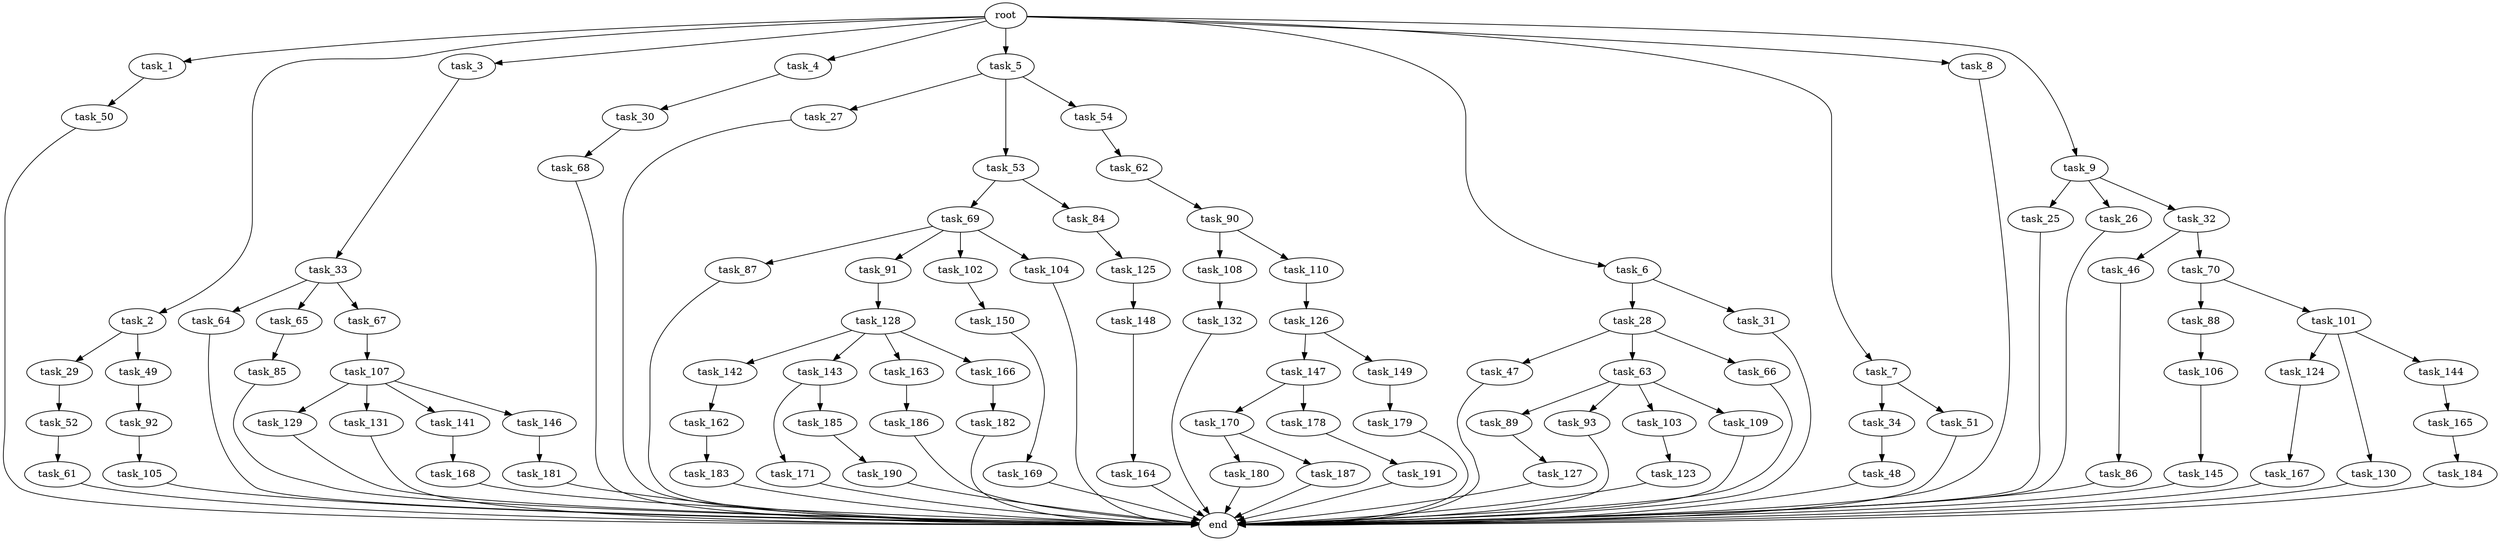 digraph G {
  root [size="0.000000"];
  task_1 [size="102.400000"];
  task_2 [size="102.400000"];
  task_3 [size="102.400000"];
  task_4 [size="102.400000"];
  task_5 [size="102.400000"];
  task_6 [size="102.400000"];
  task_7 [size="102.400000"];
  task_8 [size="102.400000"];
  task_9 [size="102.400000"];
  task_25 [size="3435973836.800000"];
  task_26 [size="3435973836.800000"];
  task_27 [size="54975581388.800003"];
  task_28 [size="7730941132.800000"];
  task_29 [size="54975581388.800003"];
  task_30 [size="30923764531.200001"];
  task_31 [size="7730941132.800000"];
  task_32 [size="3435973836.800000"];
  task_33 [size="54975581388.800003"];
  task_34 [size="21474836480.000000"];
  task_46 [size="42090679500.800003"];
  task_47 [size="30923764531.200001"];
  task_48 [size="69578470195.199997"];
  task_49 [size="54975581388.800003"];
  task_50 [size="7730941132.800000"];
  task_51 [size="21474836480.000000"];
  task_52 [size="69578470195.199997"];
  task_53 [size="54975581388.800003"];
  task_54 [size="54975581388.800003"];
  task_61 [size="21474836480.000000"];
  task_62 [size="3435973836.800000"];
  task_63 [size="30923764531.200001"];
  task_64 [size="85899345920.000000"];
  task_65 [size="85899345920.000000"];
  task_66 [size="30923764531.200001"];
  task_67 [size="85899345920.000000"];
  task_68 [size="42090679500.800003"];
  task_69 [size="54975581388.800003"];
  task_70 [size="42090679500.800003"];
  task_84 [size="54975581388.800003"];
  task_85 [size="85899345920.000000"];
  task_86 [size="21474836480.000000"];
  task_87 [size="69578470195.199997"];
  task_88 [size="54975581388.800003"];
  task_89 [size="13743895347.200001"];
  task_90 [size="21474836480.000000"];
  task_91 [size="69578470195.199997"];
  task_92 [size="42090679500.800003"];
  task_93 [size="13743895347.200001"];
  task_101 [size="54975581388.800003"];
  task_102 [size="69578470195.199997"];
  task_103 [size="13743895347.200001"];
  task_104 [size="69578470195.199997"];
  task_105 [size="42090679500.800003"];
  task_106 [size="85899345920.000000"];
  task_107 [size="7730941132.800000"];
  task_108 [size="7730941132.800000"];
  task_109 [size="13743895347.200001"];
  task_110 [size="7730941132.800000"];
  task_123 [size="69578470195.199997"];
  task_124 [size="85899345920.000000"];
  task_125 [size="54975581388.800003"];
  task_126 [size="21474836480.000000"];
  task_127 [size="7730941132.800000"];
  task_128 [size="85899345920.000000"];
  task_129 [size="3435973836.800000"];
  task_130 [size="85899345920.000000"];
  task_131 [size="3435973836.800000"];
  task_132 [size="85899345920.000000"];
  task_141 [size="3435973836.800000"];
  task_142 [size="3435973836.800000"];
  task_143 [size="3435973836.800000"];
  task_144 [size="85899345920.000000"];
  task_145 [size="42090679500.800003"];
  task_146 [size="3435973836.800000"];
  task_147 [size="13743895347.200001"];
  task_148 [size="85899345920.000000"];
  task_149 [size="13743895347.200001"];
  task_150 [size="30923764531.200001"];
  task_162 [size="7730941132.800000"];
  task_163 [size="3435973836.800000"];
  task_164 [size="7730941132.800000"];
  task_165 [size="21474836480.000000"];
  task_166 [size="3435973836.800000"];
  task_167 [size="21474836480.000000"];
  task_168 [size="7730941132.800000"];
  task_169 [size="21474836480.000000"];
  task_170 [size="30923764531.200001"];
  task_171 [size="42090679500.800003"];
  task_178 [size="30923764531.200001"];
  task_179 [size="85899345920.000000"];
  task_180 [size="21474836480.000000"];
  task_181 [size="7730941132.800000"];
  task_182 [size="42090679500.800003"];
  task_183 [size="42090679500.800003"];
  task_184 [size="85899345920.000000"];
  task_185 [size="42090679500.800003"];
  task_186 [size="54975581388.800003"];
  task_187 [size="21474836480.000000"];
  task_190 [size="42090679500.800003"];
  task_191 [size="85899345920.000000"];
  end [size="0.000000"];

  root -> task_1 [size="1.000000"];
  root -> task_2 [size="1.000000"];
  root -> task_3 [size="1.000000"];
  root -> task_4 [size="1.000000"];
  root -> task_5 [size="1.000000"];
  root -> task_6 [size="1.000000"];
  root -> task_7 [size="1.000000"];
  root -> task_8 [size="1.000000"];
  root -> task_9 [size="1.000000"];
  task_1 -> task_50 [size="75497472.000000"];
  task_2 -> task_29 [size="536870912.000000"];
  task_2 -> task_49 [size="536870912.000000"];
  task_3 -> task_33 [size="536870912.000000"];
  task_4 -> task_30 [size="301989888.000000"];
  task_5 -> task_27 [size="536870912.000000"];
  task_5 -> task_53 [size="536870912.000000"];
  task_5 -> task_54 [size="536870912.000000"];
  task_6 -> task_28 [size="75497472.000000"];
  task_6 -> task_31 [size="75497472.000000"];
  task_7 -> task_34 [size="209715200.000000"];
  task_7 -> task_51 [size="209715200.000000"];
  task_8 -> end [size="1.000000"];
  task_9 -> task_25 [size="33554432.000000"];
  task_9 -> task_26 [size="33554432.000000"];
  task_9 -> task_32 [size="33554432.000000"];
  task_25 -> end [size="1.000000"];
  task_26 -> end [size="1.000000"];
  task_27 -> end [size="1.000000"];
  task_28 -> task_47 [size="301989888.000000"];
  task_28 -> task_63 [size="301989888.000000"];
  task_28 -> task_66 [size="301989888.000000"];
  task_29 -> task_52 [size="679477248.000000"];
  task_30 -> task_68 [size="411041792.000000"];
  task_31 -> end [size="1.000000"];
  task_32 -> task_46 [size="411041792.000000"];
  task_32 -> task_70 [size="411041792.000000"];
  task_33 -> task_64 [size="838860800.000000"];
  task_33 -> task_65 [size="838860800.000000"];
  task_33 -> task_67 [size="838860800.000000"];
  task_34 -> task_48 [size="679477248.000000"];
  task_46 -> task_86 [size="209715200.000000"];
  task_47 -> end [size="1.000000"];
  task_48 -> end [size="1.000000"];
  task_49 -> task_92 [size="411041792.000000"];
  task_50 -> end [size="1.000000"];
  task_51 -> end [size="1.000000"];
  task_52 -> task_61 [size="209715200.000000"];
  task_53 -> task_69 [size="536870912.000000"];
  task_53 -> task_84 [size="536870912.000000"];
  task_54 -> task_62 [size="33554432.000000"];
  task_61 -> end [size="1.000000"];
  task_62 -> task_90 [size="209715200.000000"];
  task_63 -> task_89 [size="134217728.000000"];
  task_63 -> task_93 [size="134217728.000000"];
  task_63 -> task_103 [size="134217728.000000"];
  task_63 -> task_109 [size="134217728.000000"];
  task_64 -> end [size="1.000000"];
  task_65 -> task_85 [size="838860800.000000"];
  task_66 -> end [size="1.000000"];
  task_67 -> task_107 [size="75497472.000000"];
  task_68 -> end [size="1.000000"];
  task_69 -> task_87 [size="679477248.000000"];
  task_69 -> task_91 [size="679477248.000000"];
  task_69 -> task_102 [size="679477248.000000"];
  task_69 -> task_104 [size="679477248.000000"];
  task_70 -> task_88 [size="536870912.000000"];
  task_70 -> task_101 [size="536870912.000000"];
  task_84 -> task_125 [size="536870912.000000"];
  task_85 -> end [size="1.000000"];
  task_86 -> end [size="1.000000"];
  task_87 -> end [size="1.000000"];
  task_88 -> task_106 [size="838860800.000000"];
  task_89 -> task_127 [size="75497472.000000"];
  task_90 -> task_108 [size="75497472.000000"];
  task_90 -> task_110 [size="75497472.000000"];
  task_91 -> task_128 [size="838860800.000000"];
  task_92 -> task_105 [size="411041792.000000"];
  task_93 -> end [size="1.000000"];
  task_101 -> task_124 [size="838860800.000000"];
  task_101 -> task_130 [size="838860800.000000"];
  task_101 -> task_144 [size="838860800.000000"];
  task_102 -> task_150 [size="301989888.000000"];
  task_103 -> task_123 [size="679477248.000000"];
  task_104 -> end [size="1.000000"];
  task_105 -> end [size="1.000000"];
  task_106 -> task_145 [size="411041792.000000"];
  task_107 -> task_129 [size="33554432.000000"];
  task_107 -> task_131 [size="33554432.000000"];
  task_107 -> task_141 [size="33554432.000000"];
  task_107 -> task_146 [size="33554432.000000"];
  task_108 -> task_132 [size="838860800.000000"];
  task_109 -> end [size="1.000000"];
  task_110 -> task_126 [size="209715200.000000"];
  task_123 -> end [size="1.000000"];
  task_124 -> task_167 [size="209715200.000000"];
  task_125 -> task_148 [size="838860800.000000"];
  task_126 -> task_147 [size="134217728.000000"];
  task_126 -> task_149 [size="134217728.000000"];
  task_127 -> end [size="1.000000"];
  task_128 -> task_142 [size="33554432.000000"];
  task_128 -> task_143 [size="33554432.000000"];
  task_128 -> task_163 [size="33554432.000000"];
  task_128 -> task_166 [size="33554432.000000"];
  task_129 -> end [size="1.000000"];
  task_130 -> end [size="1.000000"];
  task_131 -> end [size="1.000000"];
  task_132 -> end [size="1.000000"];
  task_141 -> task_168 [size="75497472.000000"];
  task_142 -> task_162 [size="75497472.000000"];
  task_143 -> task_171 [size="411041792.000000"];
  task_143 -> task_185 [size="411041792.000000"];
  task_144 -> task_165 [size="209715200.000000"];
  task_145 -> end [size="1.000000"];
  task_146 -> task_181 [size="75497472.000000"];
  task_147 -> task_170 [size="301989888.000000"];
  task_147 -> task_178 [size="301989888.000000"];
  task_148 -> task_164 [size="75497472.000000"];
  task_149 -> task_179 [size="838860800.000000"];
  task_150 -> task_169 [size="209715200.000000"];
  task_162 -> task_183 [size="411041792.000000"];
  task_163 -> task_186 [size="536870912.000000"];
  task_164 -> end [size="1.000000"];
  task_165 -> task_184 [size="838860800.000000"];
  task_166 -> task_182 [size="411041792.000000"];
  task_167 -> end [size="1.000000"];
  task_168 -> end [size="1.000000"];
  task_169 -> end [size="1.000000"];
  task_170 -> task_180 [size="209715200.000000"];
  task_170 -> task_187 [size="209715200.000000"];
  task_171 -> end [size="1.000000"];
  task_178 -> task_191 [size="838860800.000000"];
  task_179 -> end [size="1.000000"];
  task_180 -> end [size="1.000000"];
  task_181 -> end [size="1.000000"];
  task_182 -> end [size="1.000000"];
  task_183 -> end [size="1.000000"];
  task_184 -> end [size="1.000000"];
  task_185 -> task_190 [size="411041792.000000"];
  task_186 -> end [size="1.000000"];
  task_187 -> end [size="1.000000"];
  task_190 -> end [size="1.000000"];
  task_191 -> end [size="1.000000"];
}
